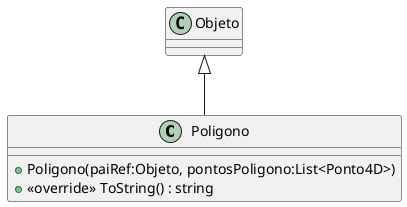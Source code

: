 @startuml
class Poligono {
    + Poligono(paiRef:Objeto, pontosPoligono:List<Ponto4D>)
    + <<override>> ToString() : string
}
Objeto <|-- Poligono
@enduml
